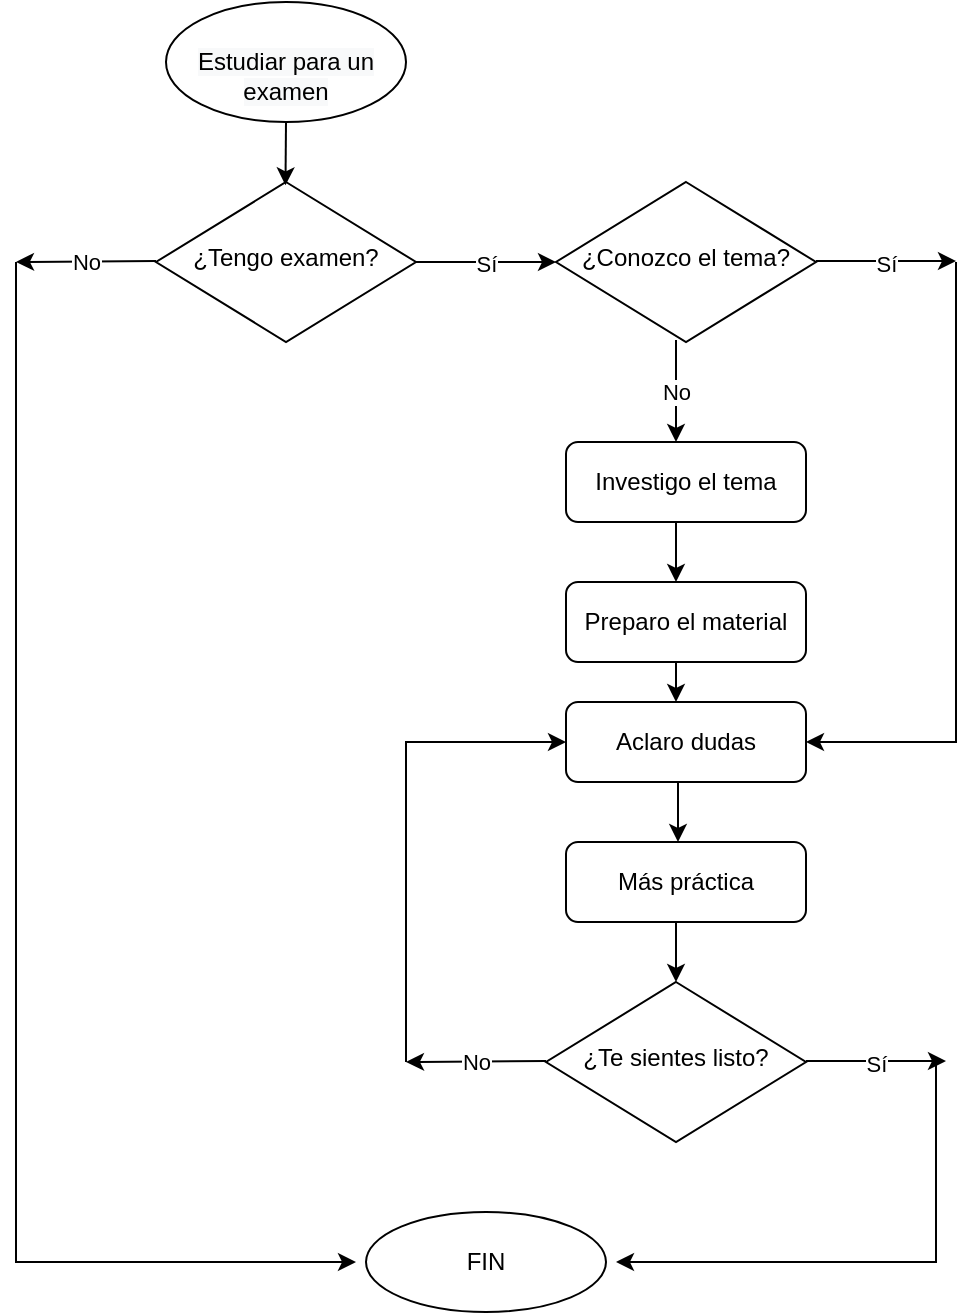 <mxfile version="20.2.7" type="github">
  <diagram id="C5RBs43oDa-KdzZeNtuy" name="Page-1">
    <mxGraphModel dx="1157" dy="600" grid="1" gridSize="10" guides="1" tooltips="1" connect="1" arrows="1" fold="1" page="1" pageScale="1" pageWidth="827" pageHeight="1169" math="0" shadow="0">
      <root>
        <mxCell id="WIyWlLk6GJQsqaUBKTNV-0" />
        <mxCell id="WIyWlLk6GJQsqaUBKTNV-1" parent="WIyWlLk6GJQsqaUBKTNV-0" />
        <mxCell id="WIyWlLk6GJQsqaUBKTNV-6" value="¿Tengo examen?" style="rhombus;whiteSpace=wrap;html=1;shadow=0;fontFamily=Helvetica;fontSize=12;align=center;strokeWidth=1;spacing=6;spacingTop=-4;" parent="WIyWlLk6GJQsqaUBKTNV-1" vertex="1">
          <mxGeometry x="140" y="170" width="130" height="80" as="geometry" />
        </mxCell>
        <mxCell id="WIyWlLk6GJQsqaUBKTNV-12" value="Investigo el tema" style="rounded=1;whiteSpace=wrap;html=1;fontSize=12;glass=0;strokeWidth=1;shadow=0;" parent="WIyWlLk6GJQsqaUBKTNV-1" vertex="1">
          <mxGeometry x="345" y="300" width="120" height="40" as="geometry" />
        </mxCell>
        <mxCell id="ZT2JAAHRPx5lNq9yUyJW-3" value="" style="endArrow=classic;html=1;rounded=0;" edge="1" parent="WIyWlLk6GJQsqaUBKTNV-1">
          <mxGeometry relative="1" as="geometry">
            <mxPoint x="270" y="210" as="sourcePoint" />
            <mxPoint x="340" y="210" as="targetPoint" />
          </mxGeometry>
        </mxCell>
        <mxCell id="ZT2JAAHRPx5lNq9yUyJW-4" value="Sí" style="edgeLabel;resizable=0;html=1;align=center;verticalAlign=middle;" connectable="0" vertex="1" parent="ZT2JAAHRPx5lNq9yUyJW-3">
          <mxGeometry relative="1" as="geometry">
            <mxPoint y="1" as="offset" />
          </mxGeometry>
        </mxCell>
        <mxCell id="ZT2JAAHRPx5lNq9yUyJW-5" value="¿Conozco el tema?" style="rhombus;whiteSpace=wrap;html=1;shadow=0;fontFamily=Helvetica;fontSize=12;align=center;strokeWidth=1;spacing=6;spacingTop=-4;" vertex="1" parent="WIyWlLk6GJQsqaUBKTNV-1">
          <mxGeometry x="340" y="170" width="130" height="80" as="geometry" />
        </mxCell>
        <mxCell id="ZT2JAAHRPx5lNq9yUyJW-7" value="" style="endArrow=classic;html=1;rounded=0;" edge="1" parent="WIyWlLk6GJQsqaUBKTNV-1">
          <mxGeometry relative="1" as="geometry">
            <mxPoint x="140" y="209.5" as="sourcePoint" />
            <mxPoint x="70" y="210" as="targetPoint" />
          </mxGeometry>
        </mxCell>
        <mxCell id="ZT2JAAHRPx5lNq9yUyJW-8" value="No" style="edgeLabel;resizable=0;html=1;align=center;verticalAlign=middle;" connectable="0" vertex="1" parent="ZT2JAAHRPx5lNq9yUyJW-7">
          <mxGeometry relative="1" as="geometry">
            <mxPoint as="offset" />
          </mxGeometry>
        </mxCell>
        <mxCell id="ZT2JAAHRPx5lNq9yUyJW-9" value="" style="endArrow=classic;html=1;rounded=0;" edge="1" parent="WIyWlLk6GJQsqaUBKTNV-1">
          <mxGeometry relative="1" as="geometry">
            <mxPoint x="470" y="209.5" as="sourcePoint" />
            <mxPoint x="540" y="209.5" as="targetPoint" />
          </mxGeometry>
        </mxCell>
        <mxCell id="ZT2JAAHRPx5lNq9yUyJW-10" value="Sí" style="edgeLabel;resizable=0;html=1;align=center;verticalAlign=middle;" connectable="0" vertex="1" parent="ZT2JAAHRPx5lNq9yUyJW-9">
          <mxGeometry relative="1" as="geometry">
            <mxPoint y="1" as="offset" />
          </mxGeometry>
        </mxCell>
        <mxCell id="ZT2JAAHRPx5lNq9yUyJW-11" value="" style="endArrow=classic;html=1;rounded=0;" edge="1" parent="WIyWlLk6GJQsqaUBKTNV-1">
          <mxGeometry relative="1" as="geometry">
            <mxPoint x="400" y="249" as="sourcePoint" />
            <mxPoint x="400" y="300" as="targetPoint" />
          </mxGeometry>
        </mxCell>
        <mxCell id="ZT2JAAHRPx5lNq9yUyJW-12" value="No" style="edgeLabel;resizable=0;html=1;align=center;verticalAlign=middle;" connectable="0" vertex="1" parent="ZT2JAAHRPx5lNq9yUyJW-11">
          <mxGeometry relative="1" as="geometry">
            <mxPoint as="offset" />
          </mxGeometry>
        </mxCell>
        <mxCell id="ZT2JAAHRPx5lNq9yUyJW-14" value="" style="endArrow=classic;html=1;rounded=0;" edge="1" parent="WIyWlLk6GJQsqaUBKTNV-1">
          <mxGeometry width="50" height="50" relative="1" as="geometry">
            <mxPoint x="400" y="340" as="sourcePoint" />
            <mxPoint x="400" y="370" as="targetPoint" />
          </mxGeometry>
        </mxCell>
        <mxCell id="ZT2JAAHRPx5lNq9yUyJW-20" value="" style="edgeStyle=orthogonalEdgeStyle;rounded=0;orthogonalLoop=1;jettySize=auto;html=1;" edge="1" parent="WIyWlLk6GJQsqaUBKTNV-1">
          <mxGeometry relative="1" as="geometry">
            <mxPoint x="400" y="410" as="sourcePoint" />
            <mxPoint x="400" y="430" as="targetPoint" />
          </mxGeometry>
        </mxCell>
        <mxCell id="ZT2JAAHRPx5lNq9yUyJW-15" value="Preparo el material" style="rounded=1;whiteSpace=wrap;html=1;fontSize=12;glass=0;strokeWidth=1;shadow=0;" vertex="1" parent="WIyWlLk6GJQsqaUBKTNV-1">
          <mxGeometry x="345" y="370" width="120" height="40" as="geometry" />
        </mxCell>
        <mxCell id="ZT2JAAHRPx5lNq9yUyJW-23" value="" style="edgeStyle=orthogonalEdgeStyle;rounded=0;orthogonalLoop=1;jettySize=auto;html=1;" edge="1" parent="WIyWlLk6GJQsqaUBKTNV-1">
          <mxGeometry relative="1" as="geometry">
            <mxPoint x="401" y="470" as="sourcePoint" />
            <mxPoint x="401" y="500" as="targetPoint" />
          </mxGeometry>
        </mxCell>
        <mxCell id="ZT2JAAHRPx5lNq9yUyJW-16" value="Aclaro dudas" style="rounded=1;whiteSpace=wrap;html=1;fontSize=12;glass=0;strokeWidth=1;shadow=0;" vertex="1" parent="WIyWlLk6GJQsqaUBKTNV-1">
          <mxGeometry x="345" y="430" width="120" height="40" as="geometry" />
        </mxCell>
        <mxCell id="ZT2JAAHRPx5lNq9yUyJW-24" value="¿Te sientes listo?" style="rhombus;whiteSpace=wrap;html=1;shadow=0;fontFamily=Helvetica;fontSize=12;align=center;strokeWidth=1;spacing=6;spacingTop=-4;" vertex="1" parent="WIyWlLk6GJQsqaUBKTNV-1">
          <mxGeometry x="335" y="570" width="130" height="80" as="geometry" />
        </mxCell>
        <mxCell id="ZT2JAAHRPx5lNq9yUyJW-25" value="" style="endArrow=classic;html=1;rounded=0;" edge="1" parent="WIyWlLk6GJQsqaUBKTNV-1">
          <mxGeometry relative="1" as="geometry">
            <mxPoint x="465" y="609.5" as="sourcePoint" />
            <mxPoint x="535" y="609.5" as="targetPoint" />
          </mxGeometry>
        </mxCell>
        <mxCell id="ZT2JAAHRPx5lNq9yUyJW-26" value="Sí" style="edgeLabel;resizable=0;html=1;align=center;verticalAlign=middle;" connectable="0" vertex="1" parent="ZT2JAAHRPx5lNq9yUyJW-25">
          <mxGeometry relative="1" as="geometry">
            <mxPoint y="1" as="offset" />
          </mxGeometry>
        </mxCell>
        <mxCell id="ZT2JAAHRPx5lNq9yUyJW-27" value="" style="endArrow=classic;html=1;rounded=0;" edge="1" parent="WIyWlLk6GJQsqaUBKTNV-1">
          <mxGeometry relative="1" as="geometry">
            <mxPoint x="335" y="609.5" as="sourcePoint" />
            <mxPoint x="265" y="610" as="targetPoint" />
          </mxGeometry>
        </mxCell>
        <mxCell id="ZT2JAAHRPx5lNq9yUyJW-28" value="No" style="edgeLabel;resizable=0;html=1;align=center;verticalAlign=middle;" connectable="0" vertex="1" parent="ZT2JAAHRPx5lNq9yUyJW-27">
          <mxGeometry relative="1" as="geometry">
            <mxPoint as="offset" />
          </mxGeometry>
        </mxCell>
        <mxCell id="ZT2JAAHRPx5lNq9yUyJW-29" value="" style="endArrow=classic;html=1;rounded=0;entryX=0;entryY=0.5;entryDx=0;entryDy=0;" edge="1" parent="WIyWlLk6GJQsqaUBKTNV-1" target="ZT2JAAHRPx5lNq9yUyJW-16">
          <mxGeometry width="50" height="50" relative="1" as="geometry">
            <mxPoint x="265" y="540" as="sourcePoint" />
            <mxPoint x="265" y="390" as="targetPoint" />
            <Array as="points">
              <mxPoint x="265" y="610" />
              <mxPoint x="265" y="540" />
              <mxPoint x="265" y="450" />
            </Array>
          </mxGeometry>
        </mxCell>
        <mxCell id="ZT2JAAHRPx5lNq9yUyJW-30" value="" style="endArrow=classic;html=1;rounded=0;entryX=1;entryY=0.5;entryDx=0;entryDy=0;" edge="1" parent="WIyWlLk6GJQsqaUBKTNV-1" target="ZT2JAAHRPx5lNq9yUyJW-16">
          <mxGeometry width="50" height="50" relative="1" as="geometry">
            <mxPoint x="540" y="210" as="sourcePoint" />
            <mxPoint x="540" y="400" as="targetPoint" />
            <Array as="points">
              <mxPoint x="540" y="450" />
            </Array>
          </mxGeometry>
        </mxCell>
        <mxCell id="ZT2JAAHRPx5lNq9yUyJW-31" value="Más práctica" style="rounded=1;whiteSpace=wrap;html=1;fontSize=12;glass=0;strokeWidth=1;shadow=0;" vertex="1" parent="WIyWlLk6GJQsqaUBKTNV-1">
          <mxGeometry x="345" y="500" width="120" height="40" as="geometry" />
        </mxCell>
        <mxCell id="ZT2JAAHRPx5lNq9yUyJW-34" value="" style="endArrow=classic;html=1;rounded=0;" edge="1" parent="WIyWlLk6GJQsqaUBKTNV-1">
          <mxGeometry width="50" height="50" relative="1" as="geometry">
            <mxPoint x="400" y="540" as="sourcePoint" />
            <mxPoint x="400" y="570" as="targetPoint" />
          </mxGeometry>
        </mxCell>
        <mxCell id="ZT2JAAHRPx5lNq9yUyJW-35" value="" style="endArrow=classic;html=1;rounded=0;" edge="1" parent="WIyWlLk6GJQsqaUBKTNV-1">
          <mxGeometry width="50" height="50" relative="1" as="geometry">
            <mxPoint x="530" y="610" as="sourcePoint" />
            <mxPoint x="370" y="710" as="targetPoint" />
            <Array as="points">
              <mxPoint x="530" y="710" />
            </Array>
          </mxGeometry>
        </mxCell>
        <mxCell id="ZT2JAAHRPx5lNq9yUyJW-36" value="" style="endArrow=classic;html=1;rounded=0;" edge="1" parent="WIyWlLk6GJQsqaUBKTNV-1">
          <mxGeometry width="50" height="50" relative="1" as="geometry">
            <mxPoint x="70" y="210" as="sourcePoint" />
            <mxPoint x="240" y="710" as="targetPoint" />
            <Array as="points">
              <mxPoint x="70" y="710" />
            </Array>
          </mxGeometry>
        </mxCell>
        <mxCell id="ZT2JAAHRPx5lNq9yUyJW-37" value="&lt;br&gt;&lt;span style=&quot;color: rgb(0, 0, 0); font-family: Helvetica; font-size: 12px; font-style: normal; font-variant-ligatures: normal; font-variant-caps: normal; font-weight: 400; letter-spacing: normal; orphans: 2; text-align: center; text-indent: 0px; text-transform: none; widows: 2; word-spacing: 0px; -webkit-text-stroke-width: 0px; background-color: rgb(248, 249, 250); text-decoration-thickness: initial; text-decoration-style: initial; text-decoration-color: initial; float: none; display: inline !important;&quot;&gt;Estudiar para un examen&lt;/span&gt;" style="ellipse;whiteSpace=wrap;html=1;" vertex="1" parent="WIyWlLk6GJQsqaUBKTNV-1">
          <mxGeometry x="145" y="80" width="120" height="60" as="geometry" />
        </mxCell>
        <mxCell id="ZT2JAAHRPx5lNq9yUyJW-38" value="FIN" style="ellipse;whiteSpace=wrap;html=1;" vertex="1" parent="WIyWlLk6GJQsqaUBKTNV-1">
          <mxGeometry x="245" y="685" width="120" height="50" as="geometry" />
        </mxCell>
        <mxCell id="ZT2JAAHRPx5lNq9yUyJW-39" value="" style="endArrow=classic;html=1;rounded=0;" edge="1" parent="WIyWlLk6GJQsqaUBKTNV-1">
          <mxGeometry width="50" height="50" relative="1" as="geometry">
            <mxPoint x="205" y="140" as="sourcePoint" />
            <mxPoint x="204.737" y="171.684" as="targetPoint" />
          </mxGeometry>
        </mxCell>
      </root>
    </mxGraphModel>
  </diagram>
</mxfile>
